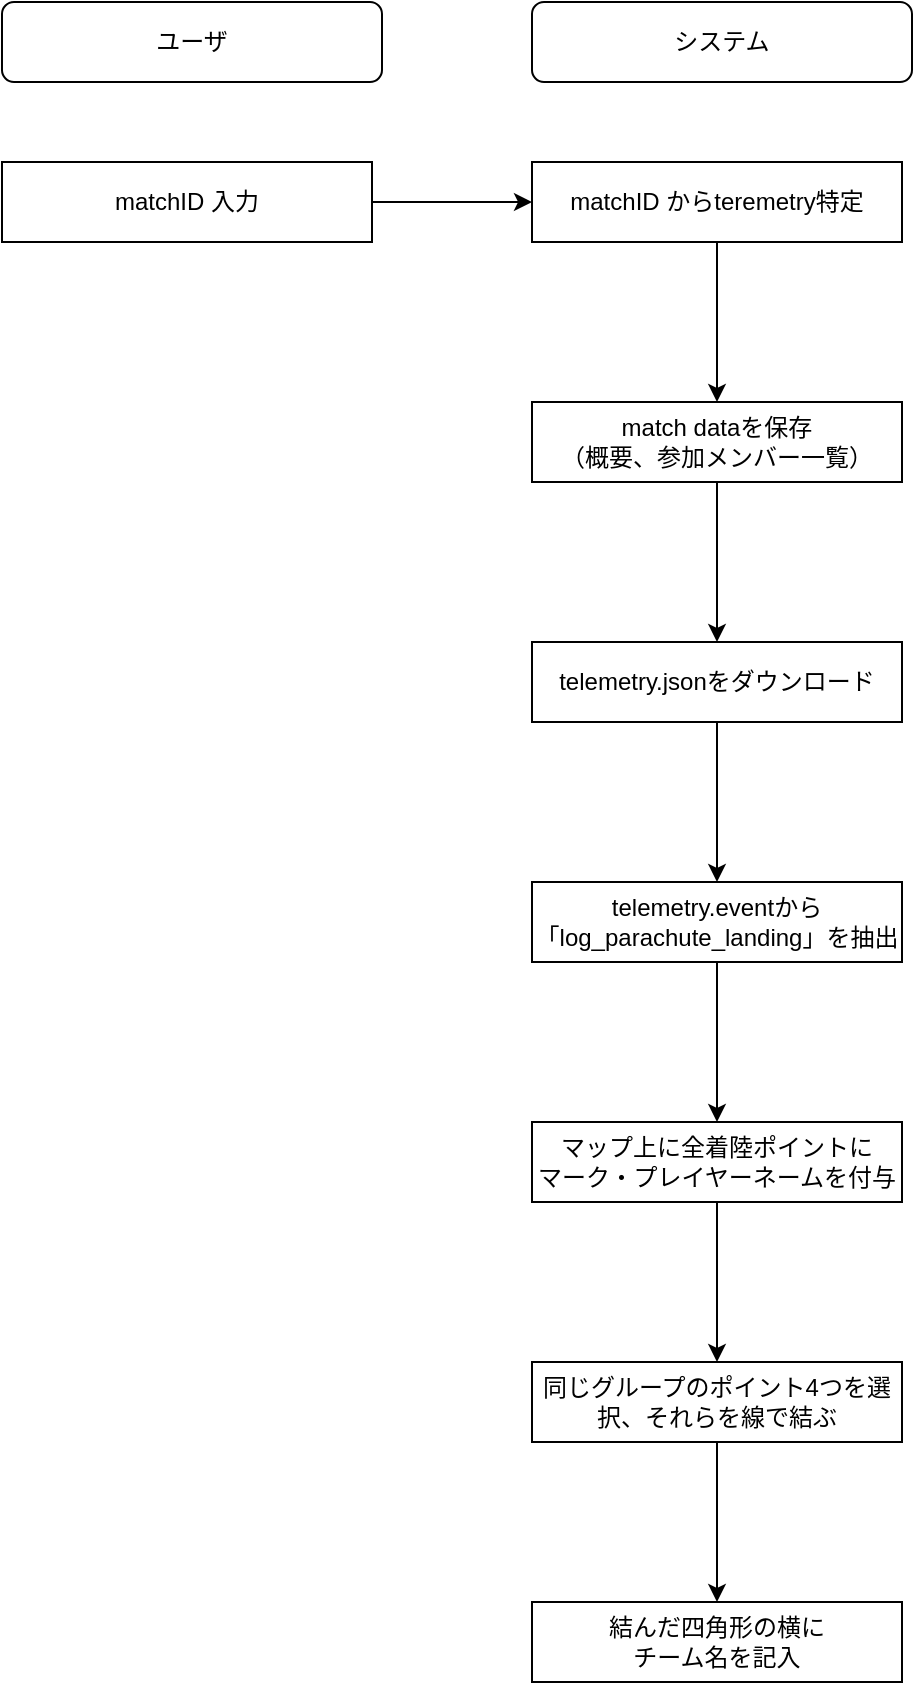 <mxfile version="13.1.3">
    <diagram id="6hGFLwfOUW9BJ-s0fimq" name="Page-1">
        <mxGraphModel dx="1070" dy="792" grid="1" gridSize="10" guides="1" tooltips="1" connect="1" arrows="1" fold="1" page="1" pageScale="1" pageWidth="827" pageHeight="1169" math="0" shadow="0">
            <root>
                <mxCell id="0"/>
                <mxCell id="1" parent="0"/>
                <mxCell id="2" value="ユーザ" style="rounded=1;whiteSpace=wrap;html=1;" vertex="1" parent="1">
                    <mxGeometry x="85" y="40" width="190" height="40" as="geometry"/>
                </mxCell>
                <mxCell id="13" value="" style="edgeStyle=orthogonalEdgeStyle;rounded=0;orthogonalLoop=1;jettySize=auto;html=1;" edge="1" parent="1" source="3" target="12">
                    <mxGeometry relative="1" as="geometry"/>
                </mxCell>
                <mxCell id="3" value="matchID 入力" style="rounded=0;whiteSpace=wrap;html=1;" vertex="1" parent="1">
                    <mxGeometry x="85" y="120" width="185" height="40" as="geometry"/>
                </mxCell>
                <mxCell id="15" value="" style="edgeStyle=orthogonalEdgeStyle;rounded=0;orthogonalLoop=1;jettySize=auto;html=1;" edge="1" parent="1" source="12" target="14">
                    <mxGeometry relative="1" as="geometry"/>
                </mxCell>
                <mxCell id="12" value="matchID からteremetry特定" style="rounded=0;whiteSpace=wrap;html=1;" vertex="1" parent="1">
                    <mxGeometry x="350" y="120" width="185" height="40" as="geometry"/>
                </mxCell>
                <mxCell id="17" value="" style="edgeStyle=orthogonalEdgeStyle;rounded=0;orthogonalLoop=1;jettySize=auto;html=1;" edge="1" parent="1" source="14" target="16">
                    <mxGeometry relative="1" as="geometry"/>
                </mxCell>
                <mxCell id="14" value="match dataを保存&lt;br&gt;（概要、参加メンバー一覧）" style="rounded=0;whiteSpace=wrap;html=1;" vertex="1" parent="1">
                    <mxGeometry x="350" y="240" width="185" height="40" as="geometry"/>
                </mxCell>
                <mxCell id="19" value="" style="edgeStyle=orthogonalEdgeStyle;rounded=0;orthogonalLoop=1;jettySize=auto;html=1;" edge="1" parent="1" source="16" target="18">
                    <mxGeometry relative="1" as="geometry"/>
                </mxCell>
                <mxCell id="16" value="telemetry.jsonをダウンロード" style="rounded=0;whiteSpace=wrap;html=1;" vertex="1" parent="1">
                    <mxGeometry x="350" y="360" width="185" height="40" as="geometry"/>
                </mxCell>
                <mxCell id="21" value="" style="edgeStyle=orthogonalEdgeStyle;rounded=0;orthogonalLoop=1;jettySize=auto;html=1;" edge="1" parent="1" source="18" target="20">
                    <mxGeometry relative="1" as="geometry"/>
                </mxCell>
                <mxCell id="18" value="telemetry.eventから&lt;br&gt;「log_parachute_landing」を抽出" style="rounded=0;whiteSpace=wrap;html=1;" vertex="1" parent="1">
                    <mxGeometry x="350" y="480" width="185" height="40" as="geometry"/>
                </mxCell>
                <mxCell id="23" value="" style="edgeStyle=orthogonalEdgeStyle;rounded=0;orthogonalLoop=1;jettySize=auto;html=1;" edge="1" parent="1" source="20" target="22">
                    <mxGeometry relative="1" as="geometry"/>
                </mxCell>
                <mxCell id="20" value="マップ上に全着陸ポイントに&lt;br&gt;マーク・プレイヤーネームを付与" style="rounded=0;whiteSpace=wrap;html=1;" vertex="1" parent="1">
                    <mxGeometry x="350" y="600" width="185" height="40" as="geometry"/>
                </mxCell>
                <mxCell id="25" value="" style="edgeStyle=orthogonalEdgeStyle;rounded=0;orthogonalLoop=1;jettySize=auto;html=1;" edge="1" parent="1" source="22" target="24">
                    <mxGeometry relative="1" as="geometry"/>
                </mxCell>
                <mxCell id="22" value="同じグループのポイント4つを選択、それらを線で結ぶ" style="rounded=0;whiteSpace=wrap;html=1;" vertex="1" parent="1">
                    <mxGeometry x="350" y="720" width="185" height="40" as="geometry"/>
                </mxCell>
                <mxCell id="24" value="結んだ四角形の横に&lt;br&gt;チーム名を記入" style="rounded=0;whiteSpace=wrap;html=1;" vertex="1" parent="1">
                    <mxGeometry x="350" y="840" width="185" height="40" as="geometry"/>
                </mxCell>
                <mxCell id="5" value="システム" style="rounded=1;whiteSpace=wrap;html=1;" vertex="1" parent="1">
                    <mxGeometry x="350" y="40" width="190" height="40" as="geometry"/>
                </mxCell>
            </root>
        </mxGraphModel>
    </diagram>
</mxfile>